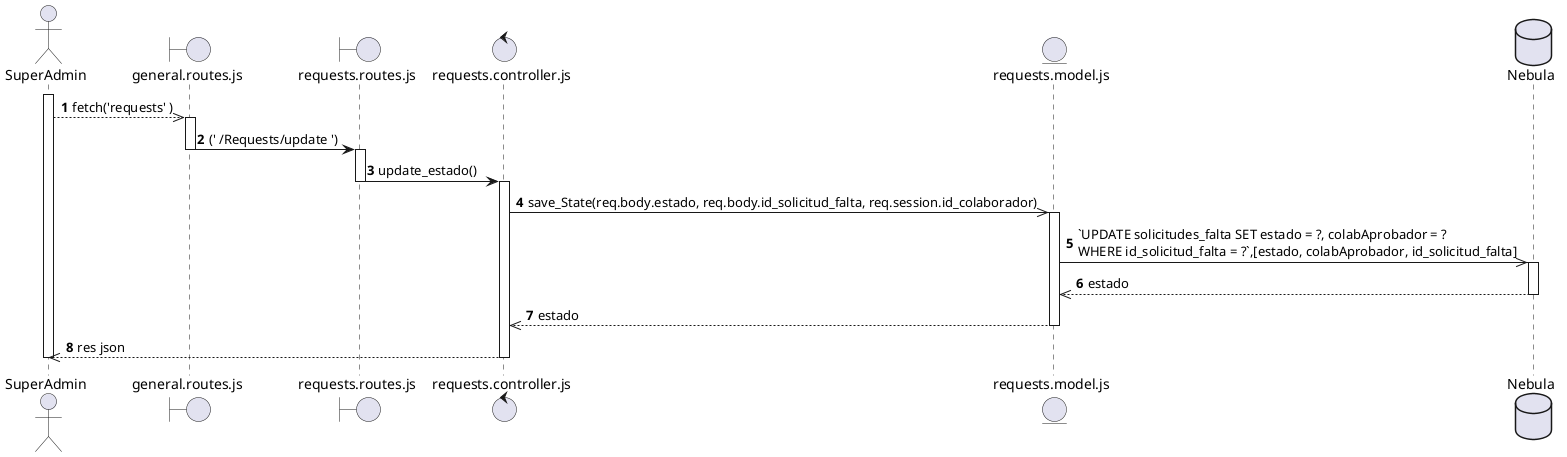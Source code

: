 @startuml REQ_27 SuperAdmin registra aprobación de falta
autonumber
actor SuperAdmin as S
boundary general.routes.js as gr
boundary requests.routes.js as SRoute
control requests.controller.js as SController
entity requests.model.js as SModel
database Nebula as db

' ---- APROBAR SOLICITUD ----
activate S
S -->> gr : fetch('requests' )

activate gr
gr -> SRoute : (' /Requests/update ')
deactivate gr 


activate SRoute
SRoute -> SController : update_estado()
deactivate SRoute

activate SController 
SController ->> SModel : save_State(req.body.estado, req.body.id_solicitud_falta, req.session.id_colaborador)

activate SModel
SModel ->> db : `UPDATE solicitudes_falta SET estado = ?, colabAprobador = ? \nWHERE id_solicitud_falta = ?`,[estado, colabAprobador, id_solicitud_falta]
activate db
db -->> SModel : estado
deactivate db

SModel -->> SController : estado
deactivate SModel

SController -->> S : res json
deactivate SController

deactivate S
@enduml
